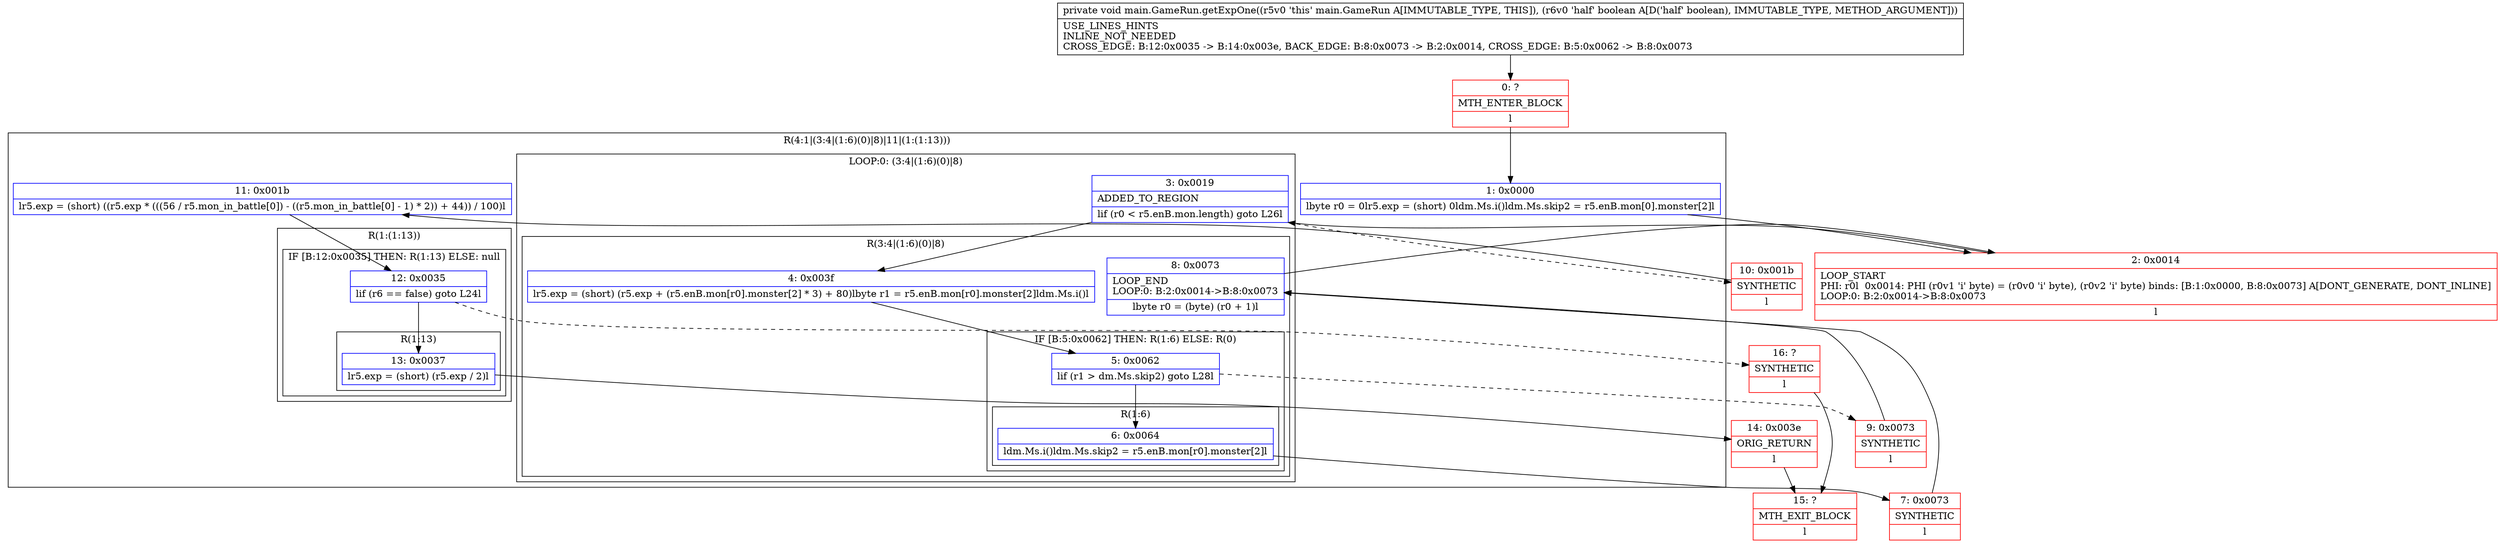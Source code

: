 digraph "CFG formain.GameRun.getExpOne(Z)V" {
subgraph cluster_Region_1826930633 {
label = "R(4:1|(3:4|(1:6)(0)|8)|11|(1:(1:13)))";
node [shape=record,color=blue];
Node_1 [shape=record,label="{1\:\ 0x0000|lbyte r0 = 0lr5.exp = (short) 0ldm.Ms.i()ldm.Ms.skip2 = r5.enB.mon[0].monster[2]l}"];
subgraph cluster_LoopRegion_1370534436 {
label = "LOOP:0: (3:4|(1:6)(0)|8)";
node [shape=record,color=blue];
Node_3 [shape=record,label="{3\:\ 0x0019|ADDED_TO_REGION\l|lif (r0 \< r5.enB.mon.length) goto L26l}"];
subgraph cluster_Region_1294662733 {
label = "R(3:4|(1:6)(0)|8)";
node [shape=record,color=blue];
Node_4 [shape=record,label="{4\:\ 0x003f|lr5.exp = (short) (r5.exp + (r5.enB.mon[r0].monster[2] * 3) + 80)lbyte r1 = r5.enB.mon[r0].monster[2]ldm.Ms.i()l}"];
subgraph cluster_IfRegion_1283611199 {
label = "IF [B:5:0x0062] THEN: R(1:6) ELSE: R(0)";
node [shape=record,color=blue];
Node_5 [shape=record,label="{5\:\ 0x0062|lif (r1 \> dm.Ms.skip2) goto L28l}"];
subgraph cluster_Region_97630139 {
label = "R(1:6)";
node [shape=record,color=blue];
Node_6 [shape=record,label="{6\:\ 0x0064|ldm.Ms.i()ldm.Ms.skip2 = r5.enB.mon[r0].monster[2]l}"];
}
subgraph cluster_Region_1181174895 {
label = "R(0)";
node [shape=record,color=blue];
}
}
Node_8 [shape=record,label="{8\:\ 0x0073|LOOP_END\lLOOP:0: B:2:0x0014\-\>B:8:0x0073\l|lbyte r0 = (byte) (r0 + 1)l}"];
}
}
Node_11 [shape=record,label="{11\:\ 0x001b|lr5.exp = (short) ((r5.exp * (((56 \/ r5.mon_in_battle[0]) \- ((r5.mon_in_battle[0] \- 1) * 2)) + 44)) \/ 100)l}"];
subgraph cluster_Region_13107051 {
label = "R(1:(1:13))";
node [shape=record,color=blue];
subgraph cluster_IfRegion_1438707015 {
label = "IF [B:12:0x0035] THEN: R(1:13) ELSE: null";
node [shape=record,color=blue];
Node_12 [shape=record,label="{12\:\ 0x0035|lif (r6 == false) goto L24l}"];
subgraph cluster_Region_351452270 {
label = "R(1:13)";
node [shape=record,color=blue];
Node_13 [shape=record,label="{13\:\ 0x0037|lr5.exp = (short) (r5.exp \/ 2)l}"];
}
}
}
}
Node_0 [shape=record,color=red,label="{0\:\ ?|MTH_ENTER_BLOCK\l|l}"];
Node_2 [shape=record,color=red,label="{2\:\ 0x0014|LOOP_START\lPHI: r0l  0x0014: PHI (r0v1 'i' byte) = (r0v0 'i' byte), (r0v2 'i' byte) binds: [B:1:0x0000, B:8:0x0073] A[DONT_GENERATE, DONT_INLINE]\lLOOP:0: B:2:0x0014\-\>B:8:0x0073\l|l}"];
Node_7 [shape=record,color=red,label="{7\:\ 0x0073|SYNTHETIC\l|l}"];
Node_9 [shape=record,color=red,label="{9\:\ 0x0073|SYNTHETIC\l|l}"];
Node_10 [shape=record,color=red,label="{10\:\ 0x001b|SYNTHETIC\l|l}"];
Node_14 [shape=record,color=red,label="{14\:\ 0x003e|ORIG_RETURN\l|l}"];
Node_15 [shape=record,color=red,label="{15\:\ ?|MTH_EXIT_BLOCK\l|l}"];
Node_16 [shape=record,color=red,label="{16\:\ ?|SYNTHETIC\l|l}"];
MethodNode[shape=record,label="{private void main.GameRun.getExpOne((r5v0 'this' main.GameRun A[IMMUTABLE_TYPE, THIS]), (r6v0 'half' boolean A[D('half' boolean), IMMUTABLE_TYPE, METHOD_ARGUMENT]))  | USE_LINES_HINTS\lINLINE_NOT_NEEDED\lCROSS_EDGE: B:12:0x0035 \-\> B:14:0x003e, BACK_EDGE: B:8:0x0073 \-\> B:2:0x0014, CROSS_EDGE: B:5:0x0062 \-\> B:8:0x0073\l}"];
MethodNode -> Node_0;
Node_1 -> Node_2;
Node_3 -> Node_4;
Node_3 -> Node_10[style=dashed];
Node_4 -> Node_5;
Node_5 -> Node_6;
Node_5 -> Node_9[style=dashed];
Node_6 -> Node_7;
Node_8 -> Node_2;
Node_11 -> Node_12;
Node_12 -> Node_13;
Node_12 -> Node_16[style=dashed];
Node_13 -> Node_14;
Node_0 -> Node_1;
Node_2 -> Node_3;
Node_7 -> Node_8;
Node_9 -> Node_8;
Node_10 -> Node_11;
Node_14 -> Node_15;
Node_16 -> Node_15;
}

